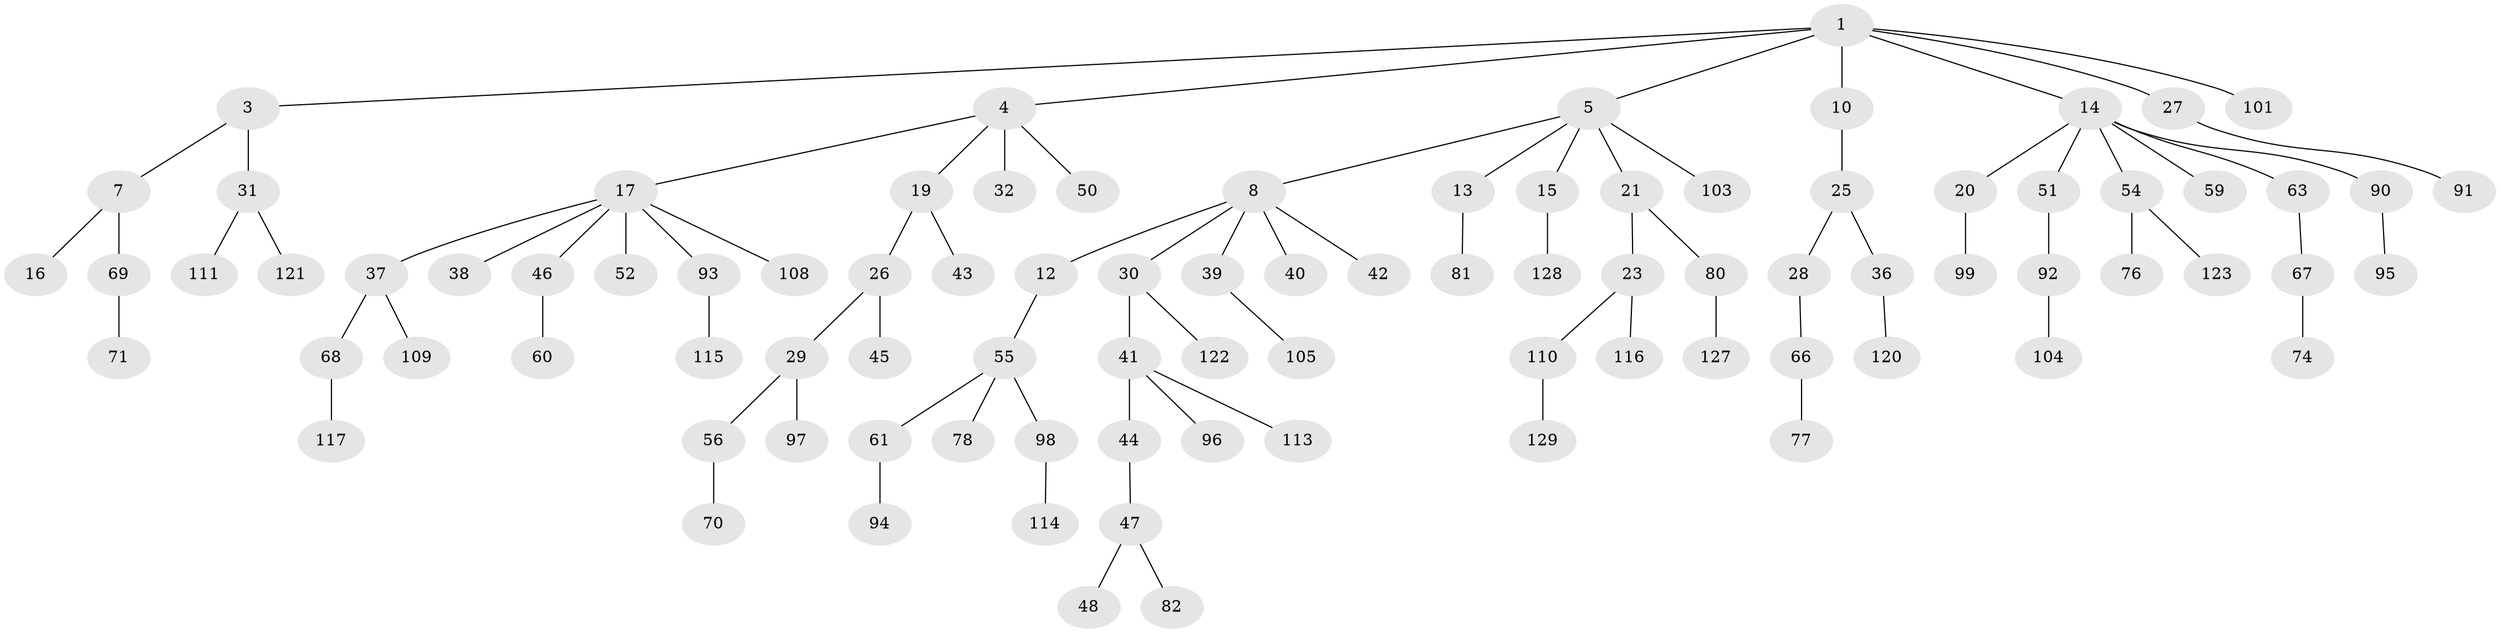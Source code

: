 // original degree distribution, {5: 0.046153846153846156, 4: 0.08461538461538462, 3: 0.14615384615384616, 2: 0.25384615384615383, 1: 0.46923076923076923}
// Generated by graph-tools (version 1.1) at 2025/11/02/27/25 16:11:27]
// undirected, 91 vertices, 90 edges
graph export_dot {
graph [start="1"]
  node [color=gray90,style=filled];
  1 [super="+2"];
  3 [super="+6"];
  4;
  5 [super="+11"];
  7 [super="+112"];
  8 [super="+9"];
  10 [super="+58"];
  12 [super="+57"];
  13 [super="+107"];
  14 [super="+33"];
  15 [super="+88"];
  16;
  17 [super="+18"];
  19;
  20 [super="+24"];
  21 [super="+22"];
  23 [super="+34"];
  25 [super="+53"];
  26 [super="+89"];
  27 [super="+84"];
  28;
  29 [super="+35"];
  30;
  31 [super="+86"];
  32 [super="+64"];
  36 [super="+102"];
  37 [super="+85"];
  38 [super="+125"];
  39 [super="+72"];
  40 [super="+65"];
  41 [super="+49"];
  42;
  43;
  44 [super="+119"];
  45;
  46;
  47 [super="+79"];
  48;
  50;
  51 [super="+73"];
  52 [super="+75"];
  54 [super="+62"];
  55 [super="+124"];
  56;
  59;
  60;
  61;
  63;
  66;
  67;
  68;
  69 [super="+100"];
  70;
  71;
  74 [super="+87"];
  76;
  77;
  78;
  80;
  81;
  82 [super="+83"];
  90;
  91 [super="+126"];
  92;
  93;
  94;
  95 [super="+106"];
  96;
  97;
  98;
  99;
  101;
  103;
  104;
  105;
  108;
  109;
  110 [super="+118"];
  111;
  113;
  114;
  115;
  116;
  117;
  120;
  121;
  122;
  123;
  127;
  128 [super="+130"];
  129;
  1 -- 4;
  1 -- 5;
  1 -- 27;
  1 -- 101;
  1 -- 10;
  1 -- 3;
  1 -- 14;
  3 -- 31;
  3 -- 7;
  4 -- 17;
  4 -- 19;
  4 -- 32;
  4 -- 50;
  5 -- 8;
  5 -- 13;
  5 -- 21;
  5 -- 15;
  5 -- 103;
  7 -- 16;
  7 -- 69;
  8 -- 12;
  8 -- 30;
  8 -- 39;
  8 -- 40;
  8 -- 42;
  10 -- 25;
  12 -- 55;
  13 -- 81;
  14 -- 20;
  14 -- 51;
  14 -- 90;
  14 -- 54;
  14 -- 59;
  14 -- 63;
  15 -- 128;
  17 -- 46;
  17 -- 93;
  17 -- 108;
  17 -- 52;
  17 -- 37;
  17 -- 38;
  19 -- 26;
  19 -- 43;
  20 -- 99;
  21 -- 80;
  21 -- 23;
  23 -- 110;
  23 -- 116;
  25 -- 28;
  25 -- 36;
  26 -- 29;
  26 -- 45;
  27 -- 91;
  28 -- 66;
  29 -- 56;
  29 -- 97;
  30 -- 41;
  30 -- 122;
  31 -- 121;
  31 -- 111;
  36 -- 120;
  37 -- 68;
  37 -- 109;
  39 -- 105;
  41 -- 44;
  41 -- 113;
  41 -- 96;
  44 -- 47;
  46 -- 60;
  47 -- 48;
  47 -- 82;
  51 -- 92;
  54 -- 76;
  54 -- 123;
  55 -- 61;
  55 -- 78;
  55 -- 98;
  56 -- 70;
  61 -- 94;
  63 -- 67;
  66 -- 77;
  67 -- 74;
  68 -- 117;
  69 -- 71;
  80 -- 127;
  90 -- 95;
  92 -- 104;
  93 -- 115;
  98 -- 114;
  110 -- 129;
}
